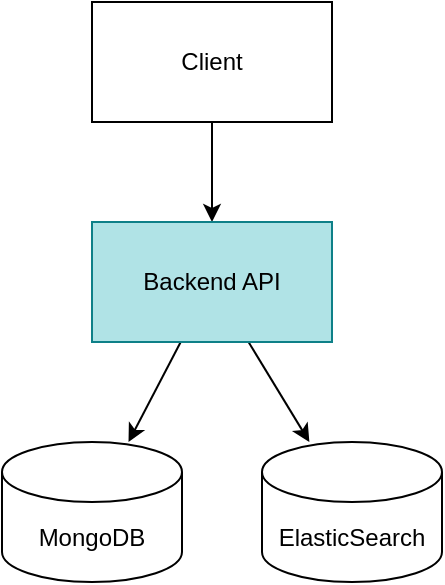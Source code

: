 <mxfile version="13.9.9" type="device" pages="7"><diagram id="lcPWvM3MLnKj2veAXWAx" name="Highlevel arch"><mxGraphModel dx="1038" dy="641" grid="0" gridSize="10" guides="1" tooltips="1" connect="1" arrows="1" fold="1" page="1" pageScale="1" pageWidth="850" pageHeight="1100" math="0" shadow="0"><root><mxCell id="t5XQrtjL87YcvzKuVYLh-0"/><mxCell id="t5XQrtjL87YcvzKuVYLh-1" parent="t5XQrtjL87YcvzKuVYLh-0"/><mxCell id="t5XQrtjL87YcvzKuVYLh-6" style="edgeStyle=orthogonalEdgeStyle;rounded=1;orthogonalLoop=1;jettySize=auto;html=1;" parent="t5XQrtjL87YcvzKuVYLh-1" source="t5XQrtjL87YcvzKuVYLh-2" target="t5XQrtjL87YcvzKuVYLh-3" edge="1"><mxGeometry relative="1" as="geometry"/></mxCell><mxCell id="t5XQrtjL87YcvzKuVYLh-2" value="Client" style="rounded=0;whiteSpace=wrap;html=1;" parent="t5XQrtjL87YcvzKuVYLh-1" vertex="1"><mxGeometry x="305" y="150" width="120" height="60" as="geometry"/></mxCell><mxCell id="t5XQrtjL87YcvzKuVYLh-7" style="rounded=0;orthogonalLoop=1;jettySize=auto;html=1;" parent="t5XQrtjL87YcvzKuVYLh-1" source="t5XQrtjL87YcvzKuVYLh-3" target="t5XQrtjL87YcvzKuVYLh-4" edge="1"><mxGeometry relative="1" as="geometry"/></mxCell><mxCell id="t5XQrtjL87YcvzKuVYLh-9" style="rounded=0;orthogonalLoop=1;jettySize=auto;html=1;" parent="t5XQrtjL87YcvzKuVYLh-1" source="t5XQrtjL87YcvzKuVYLh-3" target="t5XQrtjL87YcvzKuVYLh-5" edge="1"><mxGeometry relative="1" as="geometry"/></mxCell><mxCell id="t5XQrtjL87YcvzKuVYLh-3" value="Backend API" style="rounded=0;whiteSpace=wrap;html=1;fillColor=#b0e3e6;strokeColor=#0e8088;" parent="t5XQrtjL87YcvzKuVYLh-1" vertex="1"><mxGeometry x="305" y="260" width="120" height="60" as="geometry"/></mxCell><mxCell id="t5XQrtjL87YcvzKuVYLh-4" value="MongoDB" style="shape=cylinder3;whiteSpace=wrap;html=1;boundedLbl=1;backgroundOutline=1;size=15;" parent="t5XQrtjL87YcvzKuVYLh-1" vertex="1"><mxGeometry x="260" y="370" width="90" height="70" as="geometry"/></mxCell><mxCell id="t5XQrtjL87YcvzKuVYLh-5" value="ElasticSearch" style="shape=cylinder3;whiteSpace=wrap;html=1;boundedLbl=1;backgroundOutline=1;size=15;" parent="t5XQrtjL87YcvzKuVYLh-1" vertex="1"><mxGeometry x="390" y="370" width="90" height="70" as="geometry"/></mxCell></root></mxGraphModel></diagram><diagram id="6gZOXJv2I8937CjojoZB" name="Layered arch"><mxGraphModel dx="2530" dy="1012" grid="0" gridSize="10" guides="1" tooltips="1" connect="1" arrows="1" fold="1" page="0" pageScale="1" pageWidth="850" pageHeight="1100" math="0" shadow="0"><root><mxCell id="0"/><mxCell id="1" parent="0"/><mxCell id="mlBKToDfon1LfaYUwQG4-59" value="Domain" style="rounded=0;whiteSpace=wrap;html=1;fontFamily=Arial;fontSize=16;shadow=0;dashed=1;fillColor=#f5f5f5;strokeColor=#666666;fontColor=#333333;opacity=30;textOpacity=30;" parent="1" vertex="1"><mxGeometry x="247" y="1697" width="240" height="60" as="geometry"/></mxCell><mxCell id="RY6C-1ivvolJ56GL60h8-28" value="Domain" style="rounded=0;whiteSpace=wrap;html=1;fontFamily=Arial;verticalAlign=top;align=left;dashed=1;fontSize=16;spacingLeft=10;shadow=0;" parent="1" vertex="1"><mxGeometry x="22" y="586" width="690" height="211" as="geometry"/></mxCell><mxCell id="RY6C-1ivvolJ56GL60h8-30" value="Persistence" style="rounded=0;whiteSpace=wrap;html=1;fontFamily=Arial;verticalAlign=top;align=left;dashed=1;fontSize=16;spacingLeft=10;shadow=0;" parent="1" vertex="1"><mxGeometry x="22" y="804" width="690" height="131" as="geometry"/></mxCell><mxCell id="RY6C-1ivvolJ56GL60h8-27" value="Web" style="rounded=0;whiteSpace=wrap;html=1;fontFamily=Arial;verticalAlign=top;align=left;dashed=1;fontSize=16;spacingLeft=10;shadow=0;" parent="1" vertex="1"><mxGeometry x="22" y="488" width="690" height="88" as="geometry"/></mxCell><mxCell id="RY6C-1ivvolJ56GL60h8-4" style="edgeStyle=orthogonalEdgeStyle;rounded=0;orthogonalLoop=1;jettySize=auto;html=1;fontFamily=Arial;fontSize=16;shadow=0;" parent="1" source="RY6C-1ivvolJ56GL60h8-1" target="RY6C-1ivvolJ56GL60h8-2" edge="1"><mxGeometry relative="1" as="geometry"/></mxCell><mxCell id="RY6C-1ivvolJ56GL60h8-1" value="Web" style="rounded=0;whiteSpace=wrap;html=1;fontFamily=Arial;fontSize=16;shadow=0;" parent="1" vertex="1"><mxGeometry x="242.5" y="102" width="240" height="60" as="geometry"/></mxCell><mxCell id="RY6C-1ivvolJ56GL60h8-5" style="edgeStyle=orthogonalEdgeStyle;rounded=0;orthogonalLoop=1;jettySize=auto;html=1;fontFamily=Arial;fontSize=16;shadow=0;" parent="1" source="RY6C-1ivvolJ56GL60h8-2" target="RY6C-1ivvolJ56GL60h8-3" edge="1"><mxGeometry relative="1" as="geometry"/></mxCell><mxCell id="RY6C-1ivvolJ56GL60h8-2" value="Domain" style="rounded=0;whiteSpace=wrap;html=1;fontFamily=Arial;fontSize=16;shadow=0;" parent="1" vertex="1"><mxGeometry x="242.5" y="192" width="240" height="60" as="geometry"/></mxCell><mxCell id="RY6C-1ivvolJ56GL60h8-3" value="Persistence" style="rounded=0;whiteSpace=wrap;html=1;fontFamily=Arial;fontSize=16;shadow=0;" parent="1" vertex="1"><mxGeometry x="242.5" y="282" width="240" height="60" as="geometry"/></mxCell><mxCell id="RY6C-1ivvolJ56GL60h8-12" style="edgeStyle=orthogonalEdgeStyle;rounded=0;orthogonalLoop=1;jettySize=auto;html=1;fontFamily=Arial;fontSize=16;shadow=0;" parent="1" source="RY6C-1ivvolJ56GL60h8-6" target="RY6C-1ivvolJ56GL60h8-8" edge="1"><mxGeometry relative="1" as="geometry"/></mxCell><mxCell id="RY6C-1ivvolJ56GL60h8-6" value="SearchController" style="rounded=0;whiteSpace=wrap;html=1;fontFamily=Arial;fontSize=16;shadow=0;" parent="1" vertex="1"><mxGeometry x="479.25" y="499" width="120" height="60" as="geometry"/></mxCell><mxCell id="RY6C-1ivvolJ56GL60h8-13" style="edgeStyle=orthogonalEdgeStyle;rounded=0;orthogonalLoop=1;jettySize=auto;html=1;fontFamily=Arial;fontSize=16;shadow=0;" parent="1" source="RY6C-1ivvolJ56GL60h8-7" target="mlBKToDfon1LfaYUwQG4-17" edge="1"><mxGeometry relative="1" as="geometry"/></mxCell><mxCell id="RY6C-1ivvolJ56GL60h8-7" value="Solution&lt;br style=&quot;font-size: 16px;&quot;&gt;Controller" style="rounded=0;whiteSpace=wrap;html=1;fontFamily=Arial;fontSize=16;shadow=0;" parent="1" vertex="1"><mxGeometry x="131" y="499" width="130" height="60" as="geometry"/></mxCell><mxCell id="RY6C-1ivvolJ56GL60h8-8" value="SolutionSearch Service" style="rounded=0;whiteSpace=wrap;html=1;fontFamily=Arial;fontSize=16;shadow=0;" parent="1" vertex="1"><mxGeometry x="479.25" y="606" width="120" height="60" as="geometry"/></mxCell><mxCell id="RY6C-1ivvolJ56GL60h8-9" value="CrudSolution&lt;br style=&quot;font-size: 16px;&quot;&gt;Service" style="rounded=0;whiteSpace=wrap;html=1;fontFamily=Arial;fontSize=16;shadow=0;" parent="1" vertex="1"><mxGeometry x="131" y="607" width="120" height="60" as="geometry"/></mxCell><mxCell id="RY6C-1ivvolJ56GL60h8-25" style="edgeStyle=none;rounded=0;orthogonalLoop=1;jettySize=auto;html=1;endArrow=classic;endFill=1;fontFamily=Arial;fontSize=16;shadow=0;" parent="1" source="RY6C-1ivvolJ56GL60h8-10" target="RY6C-1ivvolJ56GL60h8-15" edge="1"><mxGeometry relative="1" as="geometry"/></mxCell><mxCell id="RY6C-1ivvolJ56GL60h8-10" value="CrudSolution&lt;br style=&quot;font-size: 16px;&quot;&gt;Repository" style="rounded=0;whiteSpace=wrap;html=1;fontFamily=Arial;fontSize=16;shadow=0;" parent="1" vertex="1"><mxGeometry x="49" y="855" width="120" height="60" as="geometry"/></mxCell><mxCell id="RY6C-1ivvolJ56GL60h8-26" style="edgeStyle=none;rounded=0;orthogonalLoop=1;jettySize=auto;html=1;endArrow=classic;endFill=1;fontFamily=Arial;fontSize=16;shadow=0;" parent="1" source="RY6C-1ivvolJ56GL60h8-11" target="RY6C-1ivvolJ56GL60h8-16" edge="1"><mxGeometry relative="1" as="geometry"/></mxCell><mxCell id="RY6C-1ivvolJ56GL60h8-11" value="SolutionSearch&lt;br style=&quot;font-size: 16px;&quot;&gt;Repository" style="rounded=0;whiteSpace=wrap;html=1;fontFamily=Arial;fontSize=16;shadow=0;" parent="1" vertex="1"><mxGeometry x="574" y="855" width="130" height="60" as="geometry"/></mxCell><mxCell id="RY6C-1ivvolJ56GL60h8-15" value="Solution&lt;br style=&quot;font-size: 16px;&quot;&gt;Document" style="rounded=0;whiteSpace=wrap;html=1;fontFamily=Arial;fontSize=16;shadow=0;" parent="1" vertex="1"><mxGeometry x="213" y="855" width="120" height="60" as="geometry"/></mxCell><mxCell id="RY6C-1ivvolJ56GL60h8-16" value="Solution&lt;br style=&quot;font-size: 16px;&quot;&gt;Index" style="rounded=0;whiteSpace=wrap;html=1;fontFamily=Arial;fontSize=16;shadow=0;" parent="1" vertex="1"><mxGeometry x="380" y="855" width="130" height="60" as="geometry"/></mxCell><mxCell id="RY6C-1ivvolJ56GL60h8-20" style="edgeStyle=orthogonalEdgeStyle;rounded=0;orthogonalLoop=1;jettySize=auto;html=1;dashed=1;endArrow=block;endFill=0;fontFamily=Arial;fontSize=16;shadow=0;" parent="1" source="mlBKToDfon1LfaYUwQG4-15" target="mlBKToDfon1LfaYUwQG4-14" edge="1"><mxGeometry relative="1" as="geometry"/></mxCell><mxCell id="RY6C-1ivvolJ56GL60h8-21" style="rounded=0;orthogonalLoop=1;jettySize=auto;html=1;endArrow=classic;endFill=1;fontFamily=Arial;fontSize=16;shadow=0;exitX=0.25;exitY=1;exitDx=0;exitDy=0;entryX=0.5;entryY=0;entryDx=0;entryDy=0;" parent="1" source="mlBKToDfon1LfaYUwQG4-15" target="RY6C-1ivvolJ56GL60h8-16" edge="1"><mxGeometry relative="1" as="geometry"/></mxCell><mxCell id="RY6C-1ivvolJ56GL60h8-17" value="SolutionSearch ServiceImpl" style="rounded=0;whiteSpace=wrap;html=1;fontFamily=Arial;fontSize=16;shadow=0;" parent="1" vertex="1"><mxGeometry x="479.25" y="699" width="120" height="60" as="geometry"/></mxCell><mxCell id="RY6C-1ivvolJ56GL60h8-19" style="edgeStyle=orthogonalEdgeStyle;rounded=0;orthogonalLoop=1;jettySize=auto;html=1;fontFamily=Arial;endArrow=block;endFill=0;dashed=1;fontSize=16;shadow=0;" parent="1" source="mlBKToDfon1LfaYUwQG4-16" target="mlBKToDfon1LfaYUwQG4-17" edge="1"><mxGeometry relative="1" as="geometry"/></mxCell><mxCell id="RY6C-1ivvolJ56GL60h8-23" style="edgeStyle=none;rounded=0;orthogonalLoop=1;jettySize=auto;html=1;endArrow=classic;endFill=1;fontFamily=Arial;fontSize=16;shadow=0;exitX=0.25;exitY=1;exitDx=0;exitDy=0;entryX=0.5;entryY=0;entryDx=0;entryDy=0;" parent="1" source="mlBKToDfon1LfaYUwQG4-16" target="RY6C-1ivvolJ56GL60h8-10" edge="1"><mxGeometry relative="1" as="geometry"/></mxCell><mxCell id="RY6C-1ivvolJ56GL60h8-24" style="edgeStyle=none;rounded=0;orthogonalLoop=1;jettySize=auto;html=1;endArrow=classic;endFill=1;fontFamily=Arial;fontSize=16;shadow=0;exitX=0.75;exitY=1;exitDx=0;exitDy=0;entryX=0.5;entryY=0;entryDx=0;entryDy=0;" parent="1" source="mlBKToDfon1LfaYUwQG4-16" target="RY6C-1ivvolJ56GL60h8-15" edge="1"><mxGeometry relative="1" as="geometry"/></mxCell><mxCell id="RY6C-1ivvolJ56GL60h8-42" style="edgeStyle=none;rounded=0;orthogonalLoop=1;jettySize=auto;html=1;entryX=0;entryY=0.5;entryDx=0;entryDy=0;endArrow=classic;endFill=1;fontFamily=Arial;fontSize=16;shadow=0;exitX=1;exitY=0.5;exitDx=0;exitDy=0;" parent="1" source="mlBKToDfon1LfaYUwQG4-16" target="RY6C-1ivvolJ56GL60h8-8" edge="1"><mxGeometry relative="1" as="geometry"/></mxCell><mxCell id="RY6C-1ivvolJ56GL60h8-18" value="CrudSolution ServiceImpl" style="rounded=0;whiteSpace=wrap;html=1;fontFamily=Arial;fontSize=16;shadow=0;" parent="1" vertex="1"><mxGeometry x="131" y="700" width="120" height="60" as="geometry"/></mxCell><mxCell id="RY6C-1ivvolJ56GL60h8-22" style="rounded=0;orthogonalLoop=1;jettySize=auto;html=1;endArrow=classic;endFill=1;fontFamily=Arial;fontSize=16;shadow=0;exitX=0.75;exitY=1;exitDx=0;exitDy=0;entryX=0.5;entryY=0;entryDx=0;entryDy=0;" parent="1" source="mlBKToDfon1LfaYUwQG4-15" target="RY6C-1ivvolJ56GL60h8-11" edge="1"><mxGeometry relative="1" as="geometry"><mxPoint x="447.75" y="744" as="sourcePoint"/><mxPoint x="447.75" y="859" as="targetPoint"/></mxGeometry></mxCell><mxCell id="RY6C-1ivvolJ56GL60h8-38" style="edgeStyle=none;rounded=0;orthogonalLoop=1;jettySize=auto;html=1;endArrow=classic;endFill=1;fontFamily=Arial;fontSize=16;shadow=0;" parent="1" source="RY6C-1ivvolJ56GL60h8-34" target="RY6C-1ivvolJ56GL60h8-36" edge="1"><mxGeometry relative="1" as="geometry"/></mxCell><mxCell id="RY6C-1ivvolJ56GL60h8-34" value=".services" style="rounded=0;whiteSpace=wrap;html=1;fontFamily=Arial;fontSize=16;shadow=0;" parent="1" vertex="1"><mxGeometry x="929" y="684.5" width="170" height="50" as="geometry"/></mxCell><mxCell id="RY6C-1ivvolJ56GL60h8-37" style="edgeStyle=none;rounded=0;orthogonalLoop=1;jettySize=auto;html=1;endArrow=classic;endFill=1;fontFamily=Arial;fontSize=16;shadow=0;" parent="1" source="RY6C-1ivvolJ56GL60h8-35" target="RY6C-1ivvolJ56GL60h8-34" edge="1"><mxGeometry relative="1" as="geometry"/></mxCell><mxCell id="RY6C-1ivvolJ56GL60h8-35" value=".controllers" style="rounded=0;whiteSpace=wrap;html=1;fontFamily=Arial;fontSize=16;shadow=0;" parent="1" vertex="1"><mxGeometry x="929" y="507" width="170" height="50" as="geometry"/></mxCell><mxCell id="RY6C-1ivvolJ56GL60h8-36" value=".repositories" style="rounded=0;whiteSpace=wrap;html=1;fontFamily=Arial;fontSize=16;shadow=0;" parent="1" vertex="1"><mxGeometry x="929" y="881.5" width="170" height="50" as="geometry"/></mxCell><mxCell id="mlBKToDfon1LfaYUwQG4-4" value="" style="edgeStyle=none;curved=1;orthogonalLoop=1;jettySize=auto;html=1;strokeWidth=3;fontSize=16;fontStyle=1;" parent="1" source="mlBKToDfon1LfaYUwQG4-2" target="mlBKToDfon1LfaYUwQG4-3" edge="1"><mxGeometry relative="1" as="geometry"/></mxCell><mxCell id="mlBKToDfon1LfaYUwQG4-2" value="Domain" style="rounded=0;whiteSpace=wrap;html=1;fontFamily=Arial;fontSize=16;shadow=0;" parent="1" vertex="1"><mxGeometry x="-462" y="559" width="240" height="60" as="geometry"/></mxCell><mxCell id="mlBKToDfon1LfaYUwQG4-3" value="Persistence" style="rounded=0;whiteSpace=wrap;html=1;fontFamily=Arial;fontSize=16;shadow=0;" parent="1" vertex="1"><mxGeometry x="-462" y="719" width="240" height="60" as="geometry"/></mxCell><mxCell id="mlBKToDfon1LfaYUwQG4-6" value="" style="verticalLabelPosition=bottom;verticalAlign=top;html=1;shape=mxgraph.basic.x;fontSize=16;fillColor=#fad9d5;strokeColor=#ae4132;" parent="1" vertex="1"><mxGeometry x="-364" y="640.5" width="44" height="44" as="geometry"/></mxCell><mxCell id="mlBKToDfon1LfaYUwQG4-7" value="SearchController" style="rounded=0;whiteSpace=wrap;html=1;fontFamily=Arial;fontSize=16;shadow=0;" parent="1" vertex="1"><mxGeometry x="479.25" y="499" width="120" height="60" as="geometry"/></mxCell><mxCell id="mlBKToDfon1LfaYUwQG4-8" value="SolutionSearch Service" style="rounded=0;whiteSpace=wrap;html=1;fontFamily=Arial;fontSize=16;shadow=0;" parent="1" vertex="1"><mxGeometry x="479.25" y="606" width="120" height="60" as="geometry"/></mxCell><mxCell id="mlBKToDfon1LfaYUwQG4-9" value="SolutionSearch ServiceImpl" style="rounded=0;whiteSpace=wrap;html=1;fontFamily=Arial;fontSize=16;shadow=0;" parent="1" vertex="1"><mxGeometry x="479.25" y="699" width="120" height="60" as="geometry"/></mxCell><mxCell id="mlBKToDfon1LfaYUwQG4-10" value="CrudSolution ServiceImpl" style="rounded=0;whiteSpace=wrap;html=1;fontFamily=Arial;fontSize=16;shadow=0;" parent="1" vertex="1"><mxGeometry x="131" y="700" width="120" height="60" as="geometry"/></mxCell><mxCell id="mlBKToDfon1LfaYUwQG4-11" value="CrudSolution&lt;br style=&quot;font-size: 16px;&quot;&gt;Service" style="rounded=0;whiteSpace=wrap;html=1;fontFamily=Arial;fontSize=16;shadow=0;" parent="1" vertex="1"><mxGeometry x="131" y="607" width="120" height="60" as="geometry"/></mxCell><mxCell id="mlBKToDfon1LfaYUwQG4-13" value="Search&lt;br style=&quot;font-size: 16px;&quot;&gt;Controller" style="rounded=0;whiteSpace=wrap;html=1;fontFamily=Arial;fontSize=16;shadow=0;" parent="1" vertex="1"><mxGeometry x="479.25" y="499" width="130" height="60" as="geometry"/></mxCell><mxCell id="mlBKToDfon1LfaYUwQG4-14" value="SolutionSearch Service" style="rounded=0;whiteSpace=wrap;html=1;fontFamily=Arial;fontSize=16;shadow=0;" parent="1" vertex="1"><mxGeometry x="479.25" y="606" width="130" height="60" as="geometry"/></mxCell><mxCell id="mlBKToDfon1LfaYUwQG4-15" value="SolutionSearch ServiceImpl" style="rounded=0;whiteSpace=wrap;html=1;fontFamily=Arial;fontSize=16;shadow=0;" parent="1" vertex="1"><mxGeometry x="479.25" y="699" width="130" height="60" as="geometry"/></mxCell><mxCell id="mlBKToDfon1LfaYUwQG4-16" value="CrudSolution ServiceImpl" style="rounded=0;whiteSpace=wrap;html=1;fontFamily=Arial;fontSize=16;shadow=0;" parent="1" vertex="1"><mxGeometry x="131" y="700" width="130" height="60" as="geometry"/></mxCell><mxCell id="mlBKToDfon1LfaYUwQG4-17" value="CrudSolution&lt;br style=&quot;font-size: 16px;&quot;&gt;Service" style="rounded=0;whiteSpace=wrap;html=1;fontFamily=Arial;fontSize=16;shadow=0;" parent="1" vertex="1"><mxGeometry x="131" y="607" width="130" height="60" as="geometry"/></mxCell><mxCell id="mlBKToDfon1LfaYUwQG4-56" style="edgeStyle=orthogonalEdgeStyle;rounded=0;orthogonalLoop=1;jettySize=auto;html=1;fontFamily=Arial;fontSize=16;shadow=0;strokeWidth=2;" parent="1" source="mlBKToDfon1LfaYUwQG4-57" target="mlBKToDfon1LfaYUwQG4-60" edge="1"><mxGeometry relative="1" as="geometry"/></mxCell><mxCell id="mlBKToDfon1LfaYUwQG4-57" value="Web" style="rounded=0;whiteSpace=wrap;html=1;fontFamily=Arial;fontSize=16;shadow=0;" parent="1" vertex="1"><mxGeometry x="247" y="1607" width="240" height="60" as="geometry"/></mxCell><mxCell id="mlBKToDfon1LfaYUwQG4-60" value="Persistence" style="rounded=0;whiteSpace=wrap;html=1;fontFamily=Arial;fontSize=16;shadow=0;" parent="1" vertex="1"><mxGeometry x="247" y="1787" width="240" height="60" as="geometry"/></mxCell><mxCell id="mlBKToDfon1LfaYUwQG4-63" value="Domain" style="rounded=0;whiteSpace=wrap;html=1;fontFamily=Arial;verticalAlign=top;align=left;dashed=1;fontSize=16;spacingLeft=10;shadow=0;" parent="1" vertex="1"><mxGeometry x="14" y="1072" width="690" height="211" as="geometry"/></mxCell><mxCell id="mlBKToDfon1LfaYUwQG4-64" value="Persistence" style="rounded=0;whiteSpace=wrap;html=1;fontFamily=Arial;verticalAlign=top;align=left;dashed=1;fontSize=16;spacingLeft=10;shadow=0;" parent="1" vertex="1"><mxGeometry x="14" y="1290" width="690" height="131" as="geometry"/></mxCell><mxCell id="mlBKToDfon1LfaYUwQG4-65" value="Web" style="rounded=0;whiteSpace=wrap;html=1;fontFamily=Arial;verticalAlign=top;align=left;dashed=1;fontSize=16;spacingLeft=10;shadow=0;" parent="1" vertex="1"><mxGeometry x="14" y="974" width="690" height="88" as="geometry"/></mxCell><mxCell id="mlBKToDfon1LfaYUwQG4-66" style="edgeStyle=orthogonalEdgeStyle;rounded=0;orthogonalLoop=1;jettySize=auto;html=1;fontFamily=Arial;fontSize=16;shadow=0;" parent="1" source="mlBKToDfon1LfaYUwQG4-67" target="mlBKToDfon1LfaYUwQG4-70" edge="1"><mxGeometry relative="1" as="geometry"/></mxCell><mxCell id="mlBKToDfon1LfaYUwQG4-67" value="SearchController" style="rounded=0;whiteSpace=wrap;html=1;fontFamily=Arial;fontSize=16;shadow=0;" parent="1" vertex="1"><mxGeometry x="471.25" y="985" width="120" height="60" as="geometry"/></mxCell><mxCell id="mlBKToDfon1LfaYUwQG4-68" style="edgeStyle=orthogonalEdgeStyle;rounded=0;orthogonalLoop=1;jettySize=auto;html=1;fontFamily=Arial;fontSize=16;shadow=0;" parent="1" source="mlBKToDfon1LfaYUwQG4-69" target="mlBKToDfon1LfaYUwQG4-96" edge="1"><mxGeometry relative="1" as="geometry"/></mxCell><mxCell id="mlBKToDfon1LfaYUwQG4-69" value="Solution&lt;br style=&quot;font-size: 16px;&quot;&gt;Controller" style="rounded=0;whiteSpace=wrap;html=1;fontFamily=Arial;fontSize=16;shadow=0;" parent="1" vertex="1"><mxGeometry x="123" y="985" width="130" height="60" as="geometry"/></mxCell><mxCell id="mlBKToDfon1LfaYUwQG4-70" value="SolutionSearch Service" style="rounded=0;whiteSpace=wrap;html=1;fontFamily=Arial;fontSize=16;shadow=0;" parent="1" vertex="1"><mxGeometry x="471.25" y="1092" width="120" height="60" as="geometry"/></mxCell><mxCell id="mlBKToDfon1LfaYUwQG4-71" value="CrudSolution&lt;br style=&quot;font-size: 16px;&quot;&gt;Service" style="rounded=0;whiteSpace=wrap;html=1;fontFamily=Arial;fontSize=16;shadow=0;" parent="1" vertex="1"><mxGeometry x="123" y="1093" width="120" height="60" as="geometry"/></mxCell><mxCell id="mlBKToDfon1LfaYUwQG4-72" style="edgeStyle=none;rounded=0;orthogonalLoop=1;jettySize=auto;html=1;endArrow=classic;endFill=1;fontFamily=Arial;fontSize=16;shadow=0;" parent="1" source="mlBKToDfon1LfaYUwQG4-73" target="mlBKToDfon1LfaYUwQG4-76" edge="1"><mxGeometry relative="1" as="geometry"/></mxCell><mxCell id="mlBKToDfon1LfaYUwQG4-73" value="CrudSolution&lt;br style=&quot;font-size: 16px;&quot;&gt;Repository" style="rounded=0;whiteSpace=wrap;html=1;fontFamily=Arial;fontSize=16;shadow=0;" parent="1" vertex="1"><mxGeometry x="41" y="1341" width="120" height="60" as="geometry"/></mxCell><mxCell id="mlBKToDfon1LfaYUwQG4-74" style="edgeStyle=none;rounded=0;orthogonalLoop=1;jettySize=auto;html=1;endArrow=classic;endFill=1;fontFamily=Arial;fontSize=16;shadow=0;" parent="1" source="mlBKToDfon1LfaYUwQG4-75" target="mlBKToDfon1LfaYUwQG4-77" edge="1"><mxGeometry relative="1" as="geometry"/></mxCell><mxCell id="mlBKToDfon1LfaYUwQG4-75" value="SolutionSearch&lt;br style=&quot;font-size: 16px;&quot;&gt;Repository" style="rounded=0;whiteSpace=wrap;html=1;fontFamily=Arial;fontSize=16;shadow=0;" parent="1" vertex="1"><mxGeometry x="566" y="1341" width="130" height="60" as="geometry"/></mxCell><mxCell id="mlBKToDfon1LfaYUwQG4-76" value="Solution&lt;br style=&quot;font-size: 16px;&quot;&gt;Document" style="rounded=0;whiteSpace=wrap;html=1;fontFamily=Arial;fontSize=16;shadow=0;" parent="1" vertex="1"><mxGeometry x="205" y="1341" width="120" height="60" as="geometry"/></mxCell><mxCell id="mlBKToDfon1LfaYUwQG4-77" value="Solution&lt;br style=&quot;font-size: 16px;&quot;&gt;Index" style="rounded=0;whiteSpace=wrap;html=1;fontFamily=Arial;fontSize=16;shadow=0;" parent="1" vertex="1"><mxGeometry x="372" y="1341" width="130" height="60" as="geometry"/></mxCell><mxCell id="mlBKToDfon1LfaYUwQG4-78" style="edgeStyle=orthogonalEdgeStyle;rounded=0;orthogonalLoop=1;jettySize=auto;html=1;dashed=1;endArrow=block;endFill=0;fontFamily=Arial;fontSize=16;shadow=0;" parent="1" source="mlBKToDfon1LfaYUwQG4-94" target="mlBKToDfon1LfaYUwQG4-93" edge="1"><mxGeometry relative="1" as="geometry"/></mxCell><mxCell id="mlBKToDfon1LfaYUwQG4-79" style="rounded=0;orthogonalLoop=1;jettySize=auto;html=1;endArrow=classic;endFill=1;fontFamily=Arial;fontSize=16;shadow=0;exitX=0.25;exitY=1;exitDx=0;exitDy=0;entryX=0.5;entryY=0;entryDx=0;entryDy=0;" parent="1" source="mlBKToDfon1LfaYUwQG4-94" target="mlBKToDfon1LfaYUwQG4-77" edge="1"><mxGeometry relative="1" as="geometry"/></mxCell><mxCell id="mlBKToDfon1LfaYUwQG4-80" value="SolutionSearch ServiceImpl" style="rounded=0;whiteSpace=wrap;html=1;fontFamily=Arial;fontSize=16;shadow=0;" parent="1" vertex="1"><mxGeometry x="471.25" y="1185" width="120" height="60" as="geometry"/></mxCell><mxCell id="mlBKToDfon1LfaYUwQG4-81" style="edgeStyle=orthogonalEdgeStyle;rounded=0;orthogonalLoop=1;jettySize=auto;html=1;fontFamily=Arial;endArrow=block;endFill=0;dashed=1;fontSize=16;shadow=0;" parent="1" source="mlBKToDfon1LfaYUwQG4-95" target="mlBKToDfon1LfaYUwQG4-96" edge="1"><mxGeometry relative="1" as="geometry"/></mxCell><mxCell id="mlBKToDfon1LfaYUwQG4-82" style="edgeStyle=none;rounded=0;orthogonalLoop=1;jettySize=auto;html=1;endArrow=classic;endFill=1;fontFamily=Arial;fontSize=16;shadow=0;exitX=0.25;exitY=1;exitDx=0;exitDy=0;entryX=0.5;entryY=0;entryDx=0;entryDy=0;" parent="1" source="mlBKToDfon1LfaYUwQG4-95" target="mlBKToDfon1LfaYUwQG4-73" edge="1"><mxGeometry relative="1" as="geometry"/></mxCell><mxCell id="mlBKToDfon1LfaYUwQG4-83" style="edgeStyle=none;rounded=0;orthogonalLoop=1;jettySize=auto;html=1;endArrow=classic;endFill=1;fontFamily=Arial;fontSize=16;shadow=0;exitX=0.75;exitY=1;exitDx=0;exitDy=0;entryX=0.5;entryY=0;entryDx=0;entryDy=0;" parent="1" source="mlBKToDfon1LfaYUwQG4-95" target="mlBKToDfon1LfaYUwQG4-76" edge="1"><mxGeometry relative="1" as="geometry"/></mxCell><mxCell id="mlBKToDfon1LfaYUwQG4-84" style="edgeStyle=none;rounded=0;orthogonalLoop=1;jettySize=auto;html=1;entryX=0;entryY=0.5;entryDx=0;entryDy=0;endArrow=classic;endFill=1;fontFamily=Arial;fontSize=16;shadow=0;exitX=1;exitY=0.5;exitDx=0;exitDy=0;" parent="1" source="mlBKToDfon1LfaYUwQG4-95" target="mlBKToDfon1LfaYUwQG4-70" edge="1"><mxGeometry relative="1" as="geometry"/></mxCell><mxCell id="mlBKToDfon1LfaYUwQG4-85" value="CrudSolution ServiceImpl" style="rounded=0;whiteSpace=wrap;html=1;fontFamily=Arial;fontSize=16;shadow=0;" parent="1" vertex="1"><mxGeometry x="123" y="1186" width="120" height="60" as="geometry"/></mxCell><mxCell id="mlBKToDfon1LfaYUwQG4-86" style="rounded=0;orthogonalLoop=1;jettySize=auto;html=1;endArrow=classic;endFill=1;fontFamily=Arial;fontSize=16;shadow=0;exitX=0.75;exitY=1;exitDx=0;exitDy=0;entryX=0.5;entryY=0;entryDx=0;entryDy=0;" parent="1" source="mlBKToDfon1LfaYUwQG4-94" target="mlBKToDfon1LfaYUwQG4-75" edge="1"><mxGeometry relative="1" as="geometry"><mxPoint x="439.75" y="1230" as="sourcePoint"/><mxPoint x="439.75" y="1345" as="targetPoint"/></mxGeometry></mxCell><mxCell id="mlBKToDfon1LfaYUwQG4-87" value="SearchController" style="rounded=0;whiteSpace=wrap;html=1;fontFamily=Arial;fontSize=16;shadow=0;" parent="1" vertex="1"><mxGeometry x="471.25" y="985" width="120" height="60" as="geometry"/></mxCell><mxCell id="mlBKToDfon1LfaYUwQG4-88" value="SolutionSearch Service" style="rounded=0;whiteSpace=wrap;html=1;fontFamily=Arial;fontSize=16;shadow=0;" parent="1" vertex="1"><mxGeometry x="471.25" y="1092" width="120" height="60" as="geometry"/></mxCell><mxCell id="mlBKToDfon1LfaYUwQG4-89" value="SolutionSearch ServiceImpl" style="rounded=0;whiteSpace=wrap;html=1;fontFamily=Arial;fontSize=16;shadow=0;" parent="1" vertex="1"><mxGeometry x="471.25" y="1185" width="120" height="60" as="geometry"/></mxCell><mxCell id="mlBKToDfon1LfaYUwQG4-90" value="CrudSolution ServiceImpl" style="rounded=0;whiteSpace=wrap;html=1;fontFamily=Arial;fontSize=16;shadow=0;" parent="1" vertex="1"><mxGeometry x="123" y="1186" width="120" height="60" as="geometry"/></mxCell><mxCell id="mlBKToDfon1LfaYUwQG4-91" value="CrudSolution&lt;br style=&quot;font-size: 16px;&quot;&gt;Service" style="rounded=0;whiteSpace=wrap;html=1;fontFamily=Arial;fontSize=16;shadow=0;" parent="1" vertex="1"><mxGeometry x="123" y="1093" width="120" height="60" as="geometry"/></mxCell><mxCell id="mlBKToDfon1LfaYUwQG4-92" value="Search&lt;br style=&quot;font-size: 16px;&quot;&gt;Controller" style="rounded=0;whiteSpace=wrap;html=1;fontFamily=Arial;fontSize=16;shadow=0;" parent="1" vertex="1"><mxGeometry x="471.25" y="985" width="130" height="60" as="geometry"/></mxCell><mxCell id="mlBKToDfon1LfaYUwQG4-93" value="SolutionSearch Service" style="rounded=0;whiteSpace=wrap;html=1;fontFamily=Arial;fontSize=16;shadow=0;" parent="1" vertex="1"><mxGeometry x="471.25" y="1092" width="130" height="60" as="geometry"/></mxCell><mxCell id="mlBKToDfon1LfaYUwQG4-94" value="SolutionSearch ServiceImpl" style="rounded=0;whiteSpace=wrap;html=1;fontFamily=Arial;fontSize=16;shadow=0;" parent="1" vertex="1"><mxGeometry x="471.25" y="1185" width="130" height="60" as="geometry"/></mxCell><mxCell id="mlBKToDfon1LfaYUwQG4-95" value="CrudSolution ServiceImpl" style="rounded=0;whiteSpace=wrap;html=1;fontFamily=Arial;fontSize=16;shadow=0;" parent="1" vertex="1"><mxGeometry x="123" y="1186" width="130" height="60" as="geometry"/></mxCell><mxCell id="mlBKToDfon1LfaYUwQG4-96" value="CrudSolution&lt;br style=&quot;font-size: 16px;&quot;&gt;Service" style="rounded=0;whiteSpace=wrap;html=1;fontFamily=Arial;fontSize=16;shadow=0;" parent="1" vertex="1"><mxGeometry x="123" y="1093" width="130" height="60" as="geometry"/></mxCell><mxCell id="mlBKToDfon1LfaYUwQG4-62" style="edgeStyle=none;orthogonalLoop=1;jettySize=auto;html=1;fillColor=#f8cecc;strokeColor=#b85450;curved=1;strokeWidth=3;exitX=1;exitY=0.5;exitDx=0;exitDy=0;dashed=1;fontSize=16;fontFamily=Arial;entryX=0.75;entryY=0;entryDx=0;entryDy=0;" parent="1" source="mlBKToDfon1LfaYUwQG4-69" target="mlBKToDfon1LfaYUwQG4-76" edge="1"><mxGeometry relative="1" as="geometry"><Array as="points"><mxPoint x="377" y="1195"/></Array><mxPoint x="265" y="1049" as="sourcePoint"/><mxPoint x="289.571" y="1375" as="targetPoint"/></mxGeometry></mxCell><mxCell id="mlBKToDfon1LfaYUwQG4-97" style="edgeStyle=none;orthogonalLoop=1;jettySize=auto;html=1;fillColor=#f8cecc;strokeColor=#b85450;curved=1;strokeWidth=3;exitX=1;exitY=0.5;exitDx=0;exitDy=0;dashed=1;fontSize=16;fontFamily=Arial;entryX=0.25;entryY=0;entryDx=0;entryDy=0;" parent="1" source="mlBKToDfon1LfaYUwQG4-95" target="mlBKToDfon1LfaYUwQG4-77" edge="1"><mxGeometry relative="1" as="geometry"><Array as="points"><mxPoint x="387" y="1205"/></Array><mxPoint x="263" y="1025.0" as="sourcePoint"/><mxPoint x="305" y="1351" as="targetPoint"/></mxGeometry></mxCell><mxCell id="mlBKToDfon1LfaYUwQG4-98" style="edgeStyle=none;orthogonalLoop=1;jettySize=auto;html=1;fillColor=#f8cecc;strokeColor=#b85450;curved=1;strokeWidth=3;exitX=0;exitY=0.5;exitDx=0;exitDy=0;dashed=1;fontSize=16;fontFamily=Arial;" parent="1" source="mlBKToDfon1LfaYUwQG4-92" target="mlBKToDfon1LfaYUwQG4-77" edge="1"><mxGeometry relative="1" as="geometry"><Array as="points"><mxPoint x="397" y="1215"/></Array><mxPoint x="263" y="1226" as="sourcePoint"/><mxPoint x="414.5" y="1351" as="targetPoint"/></mxGeometry></mxCell><mxCell id="mlBKToDfon1LfaYUwQG4-99" value="Domain" style="rounded=0;whiteSpace=wrap;html=1;fontFamily=Arial;verticalAlign=top;align=left;dashed=1;fontSize=16;spacingLeft=10;shadow=0;" parent="1" vertex="1"><mxGeometry x="-798" y="1078" width="690" height="211" as="geometry"/></mxCell><mxCell id="mlBKToDfon1LfaYUwQG4-100" value="Persistence" style="rounded=0;whiteSpace=wrap;html=1;fontFamily=Arial;verticalAlign=top;align=left;dashed=1;fontSize=16;spacingLeft=10;shadow=0;" parent="1" vertex="1"><mxGeometry x="-798" y="1296" width="690" height="131" as="geometry"/></mxCell><mxCell id="mlBKToDfon1LfaYUwQG4-101" value="Web" style="rounded=0;whiteSpace=wrap;html=1;fontFamily=Arial;verticalAlign=top;align=left;dashed=1;fontSize=16;spacingLeft=10;shadow=0;" parent="1" vertex="1"><mxGeometry x="-798" y="980" width="690" height="88" as="geometry"/></mxCell><mxCell id="mlBKToDfon1LfaYUwQG4-102" style="edgeStyle=elbowEdgeStyle;rounded=0;orthogonalLoop=1;jettySize=auto;html=1;fontFamily=Arial;fontSize=16;shadow=0;" parent="1" target="mlBKToDfon1LfaYUwQG4-132" edge="1"><mxGeometry relative="1" as="geometry"><mxPoint x="-285" y="1051" as="sourcePoint"/><mxPoint x="-280.75" y="1098" as="targetPoint"/><Array as="points"><mxPoint x="-292" y="1075"/></Array></mxGeometry></mxCell><mxCell id="mlBKToDfon1LfaYUwQG4-104" style="edgeStyle=elbowEdgeStyle;rounded=0;orthogonalLoop=1;jettySize=auto;html=1;fontFamily=Arial;fontSize=16;shadow=0;" parent="1" source="mlBKToDfon1LfaYUwQG4-105" target="mlBKToDfon1LfaYUwQG4-132" edge="1"><mxGeometry relative="1" as="geometry"/></mxCell><mxCell id="mlBKToDfon1LfaYUwQG4-105" value="Solution&lt;br style=&quot;font-size: 16px;&quot;&gt;Controller" style="rounded=0;whiteSpace=wrap;html=1;fontFamily=Arial;fontSize=16;shadow=0;" parent="1" vertex="1"><mxGeometry x="-689" y="991" width="130" height="60" as="geometry"/></mxCell><mxCell id="mlBKToDfon1LfaYUwQG4-107" value="CrudSolution&lt;br style=&quot;font-size: 16px;&quot;&gt;Service" style="rounded=0;whiteSpace=wrap;html=1;fontFamily=Arial;fontSize=16;shadow=0;" parent="1" vertex="1"><mxGeometry x="-689" y="1099" width="120" height="60" as="geometry"/></mxCell><mxCell id="mlBKToDfon1LfaYUwQG4-108" style="edgeStyle=none;rounded=0;orthogonalLoop=1;jettySize=auto;html=1;endArrow=classic;endFill=1;fontFamily=Arial;fontSize=16;shadow=0;" parent="1" source="mlBKToDfon1LfaYUwQG4-109" target="mlBKToDfon1LfaYUwQG4-112" edge="1"><mxGeometry relative="1" as="geometry"/></mxCell><mxCell id="mlBKToDfon1LfaYUwQG4-109" value="CrudSolution&lt;br style=&quot;font-size: 16px;&quot;&gt;Repository" style="rounded=0;whiteSpace=wrap;html=1;fontFamily=Arial;fontSize=16;shadow=0;" parent="1" vertex="1"><mxGeometry x="-771" y="1347" width="120" height="60" as="geometry"/></mxCell><mxCell id="mlBKToDfon1LfaYUwQG4-110" style="edgeStyle=none;rounded=0;orthogonalLoop=1;jettySize=auto;html=1;endArrow=classic;endFill=1;fontFamily=Arial;fontSize=16;shadow=0;" parent="1" source="mlBKToDfon1LfaYUwQG4-111" target="mlBKToDfon1LfaYUwQG4-113" edge="1"><mxGeometry relative="1" as="geometry"/></mxCell><mxCell id="mlBKToDfon1LfaYUwQG4-111" value="SolutionSearch&lt;br style=&quot;font-size: 16px;&quot;&gt;Repository" style="rounded=0;whiteSpace=wrap;html=1;fontFamily=Arial;fontSize=16;shadow=0;" parent="1" vertex="1"><mxGeometry x="-246" y="1347" width="130" height="60" as="geometry"/></mxCell><mxCell id="mlBKToDfon1LfaYUwQG4-112" value="Solution&lt;br style=&quot;font-size: 16px;&quot;&gt;Document" style="rounded=0;whiteSpace=wrap;html=1;fontFamily=Arial;fontSize=16;shadow=0;" parent="1" vertex="1"><mxGeometry x="-607" y="1347" width="120" height="60" as="geometry"/></mxCell><mxCell id="mlBKToDfon1LfaYUwQG4-113" value="Solution&lt;br style=&quot;font-size: 16px;&quot;&gt;Index" style="rounded=0;whiteSpace=wrap;html=1;fontFamily=Arial;fontSize=16;shadow=0;" parent="1" vertex="1"><mxGeometry x="-440" y="1347" width="130" height="60" as="geometry"/></mxCell><mxCell id="mlBKToDfon1LfaYUwQG4-115" style="rounded=0;orthogonalLoop=1;jettySize=auto;html=1;endArrow=classic;endFill=1;fontFamily=Arial;fontSize=16;shadow=0;entryX=0.5;entryY=0;entryDx=0;entryDy=0;" parent="1" source="mlBKToDfon1LfaYUwQG4-131" target="mlBKToDfon1LfaYUwQG4-113" edge="1"><mxGeometry relative="1" as="geometry"><mxPoint x="-308.25" y="1251" as="sourcePoint"/></mxGeometry></mxCell><mxCell id="mlBKToDfon1LfaYUwQG4-117" style="edgeStyle=orthogonalEdgeStyle;rounded=0;orthogonalLoop=1;jettySize=auto;html=1;fontFamily=Arial;endArrow=block;endFill=0;dashed=1;fontSize=16;shadow=0;" parent="1" source="mlBKToDfon1LfaYUwQG4-131" target="mlBKToDfon1LfaYUwQG4-132" edge="1"><mxGeometry relative="1" as="geometry"/></mxCell><mxCell id="mlBKToDfon1LfaYUwQG4-118" style="edgeStyle=none;rounded=0;orthogonalLoop=1;jettySize=auto;html=1;endArrow=classic;endFill=1;fontFamily=Arial;fontSize=16;shadow=0;entryX=0.5;entryY=0;entryDx=0;entryDy=0;" parent="1" source="mlBKToDfon1LfaYUwQG4-131" target="mlBKToDfon1LfaYUwQG4-109" edge="1"><mxGeometry relative="1" as="geometry"/></mxCell><mxCell id="mlBKToDfon1LfaYUwQG4-119" style="edgeStyle=none;rounded=0;orthogonalLoop=1;jettySize=auto;html=1;endArrow=classic;endFill=1;fontFamily=Arial;fontSize=16;shadow=0;entryX=0.5;entryY=0;entryDx=0;entryDy=0;" parent="1" source="mlBKToDfon1LfaYUwQG4-131" target="mlBKToDfon1LfaYUwQG4-112" edge="1"><mxGeometry relative="1" as="geometry"/></mxCell><mxCell id="mlBKToDfon1LfaYUwQG4-121" value="CrudSolution ServiceImpl" style="rounded=0;whiteSpace=wrap;html=1;fontFamily=Arial;fontSize=16;shadow=0;" parent="1" vertex="1"><mxGeometry x="-689" y="1192" width="120" height="60" as="geometry"/></mxCell><mxCell id="mlBKToDfon1LfaYUwQG4-122" style="rounded=0;orthogonalLoop=1;jettySize=auto;html=1;endArrow=classic;endFill=1;fontFamily=Arial;fontSize=16;shadow=0;entryX=0.5;entryY=0;entryDx=0;entryDy=0;" parent="1" source="mlBKToDfon1LfaYUwQG4-131" target="mlBKToDfon1LfaYUwQG4-111" edge="1"><mxGeometry relative="1" as="geometry"><mxPoint x="-243.25" y="1251" as="sourcePoint"/><mxPoint x="-372.25" y="1351" as="targetPoint"/></mxGeometry></mxCell><mxCell id="mlBKToDfon1LfaYUwQG4-126" value="CrudSolution ServiceImpl" style="rounded=0;whiteSpace=wrap;html=1;fontFamily=Arial;fontSize=16;shadow=0;" parent="1" vertex="1"><mxGeometry x="-689" y="1192" width="120" height="60" as="geometry"/></mxCell><mxCell id="mlBKToDfon1LfaYUwQG4-127" value="CrudSolution&lt;br style=&quot;font-size: 16px;&quot;&gt;Service" style="rounded=0;whiteSpace=wrap;html=1;fontFamily=Arial;fontSize=16;shadow=0;" parent="1" vertex="1"><mxGeometry x="-689" y="1099" width="120" height="60" as="geometry"/></mxCell><mxCell id="mlBKToDfon1LfaYUwQG4-128" value="Search&lt;br style=&quot;font-size: 16px;&quot;&gt;Controller" style="rounded=0;whiteSpace=wrap;html=1;fontFamily=Arial;fontSize=16;shadow=0;" parent="1" vertex="1"><mxGeometry x="-359" y="991" width="130" height="60" as="geometry"/></mxCell><mxCell id="mlBKToDfon1LfaYUwQG4-131" value="Solution ServiceImpl" style="rounded=0;whiteSpace=wrap;html=1;fontFamily=Arial;fontSize=16;shadow=0;" parent="1" vertex="1"><mxGeometry x="-689" y="1192" width="460" height="60" as="geometry"/></mxCell><mxCell id="mlBKToDfon1LfaYUwQG4-132" value="SolutionService" style="rounded=0;whiteSpace=wrap;html=1;fontFamily=Arial;fontSize=16;shadow=0;" parent="1" vertex="1"><mxGeometry x="-689" y="1099" width="460" height="60" as="geometry"/></mxCell></root></mxGraphModel></diagram><diagram id="WYcgwpZqpqP4mCoUuCnz" name="SRP"><mxGraphModel dx="593" dy="366" grid="0" gridSize="10" guides="1" tooltips="1" connect="1" arrows="1" fold="1" page="0" pageScale="1" pageWidth="850" pageHeight="1100" math="0" shadow="0"><root><mxCell id="R5_GlBAzdeH7VboJOIH2-0"/><mxCell id="R5_GlBAzdeH7VboJOIH2-1" parent="R5_GlBAzdeH7VboJOIH2-0"/><mxCell id="Q7CZwFJS_5KXd57oga1B-5" style="edgeStyle=elbowEdgeStyle;rounded=0;orthogonalLoop=1;jettySize=auto;html=1;" edge="1" parent="R5_GlBAzdeH7VboJOIH2-1" source="Q7CZwFJS_5KXd57oga1B-0" target="Q7CZwFJS_5KXd57oga1B-4"><mxGeometry relative="1" as="geometry"/></mxCell><mxCell id="Q7CZwFJS_5KXd57oga1B-9" style="edgeStyle=elbowEdgeStyle;rounded=0;orthogonalLoop=1;jettySize=auto;html=1;" edge="1" parent="R5_GlBAzdeH7VboJOIH2-1" source="Q7CZwFJS_5KXd57oga1B-0" target="Q7CZwFJS_5KXd57oga1B-1"><mxGeometry relative="1" as="geometry"/></mxCell><mxCell id="Q7CZwFJS_5KXd57oga1B-10" style="edgeStyle=elbowEdgeStyle;rounded=0;orthogonalLoop=1;jettySize=auto;html=1;" edge="1" parent="R5_GlBAzdeH7VboJOIH2-1" source="Q7CZwFJS_5KXd57oga1B-0" target="Q7CZwFJS_5KXd57oga1B-2"><mxGeometry relative="1" as="geometry"/></mxCell><mxCell id="Q7CZwFJS_5KXd57oga1B-12" style="edgeStyle=orthogonalEdgeStyle;rounded=0;orthogonalLoop=1;jettySize=auto;html=1;exitX=1;exitY=0.75;exitDx=0;exitDy=0;entryX=0.25;entryY=0;entryDx=0;entryDy=0;" edge="1" parent="R5_GlBAzdeH7VboJOIH2-1" source="Q7CZwFJS_5KXd57oga1B-0" target="Q7CZwFJS_5KXd57oga1B-3"><mxGeometry relative="1" as="geometry"/></mxCell><mxCell id="Q7CZwFJS_5KXd57oga1B-0" value="A" style="rounded=0;whiteSpace=wrap;html=1;fontFamily=Arial;fontSize=16;shadow=0;" vertex="1" parent="R5_GlBAzdeH7VboJOIH2-1"><mxGeometry x="252" y="354" width="130" height="60" as="geometry"/></mxCell><mxCell id="Q7CZwFJS_5KXd57oga1B-11" style="edgeStyle=orthogonalEdgeStyle;rounded=0;orthogonalLoop=1;jettySize=auto;html=1;entryX=0.5;entryY=0;entryDx=0;entryDy=0;" edge="1" parent="R5_GlBAzdeH7VboJOIH2-1" source="Q7CZwFJS_5KXd57oga1B-1" target="Q7CZwFJS_5KXd57oga1B-2"><mxGeometry relative="1" as="geometry"><mxPoint x="648.176" y="290.588" as="targetPoint"/></mxGeometry></mxCell><mxCell id="Q7CZwFJS_5KXd57oga1B-1" value="B" style="rounded=0;whiteSpace=wrap;html=1;fontFamily=Arial;fontSize=16;shadow=0;" vertex="1" parent="R5_GlBAzdeH7VboJOIH2-1"><mxGeometry x="252" y="247" width="130" height="60" as="geometry"/></mxCell><mxCell id="Q7CZwFJS_5KXd57oga1B-2" value="E" style="rounded=0;whiteSpace=wrap;html=1;fontFamily=Arial;fontSize=16;shadow=0;" vertex="1" parent="R5_GlBAzdeH7VboJOIH2-1"><mxGeometry x="554" y="354" width="130" height="60" as="geometry"/></mxCell><mxCell id="Q7CZwFJS_5KXd57oga1B-7" style="edgeStyle=elbowEdgeStyle;rounded=0;orthogonalLoop=1;jettySize=auto;html=1;" edge="1" parent="R5_GlBAzdeH7VboJOIH2-1" source="Q7CZwFJS_5KXd57oga1B-3" target="Q7CZwFJS_5KXd57oga1B-2"><mxGeometry relative="1" as="geometry"/></mxCell><mxCell id="Q7CZwFJS_5KXd57oga1B-3" value="D" style="rounded=0;whiteSpace=wrap;html=1;fontFamily=Arial;fontSize=16;shadow=0;" vertex="1" parent="R5_GlBAzdeH7VboJOIH2-1"><mxGeometry x="481" y="469" width="130" height="60" as="geometry"/></mxCell><mxCell id="Q7CZwFJS_5KXd57oga1B-6" style="edgeStyle=elbowEdgeStyle;rounded=0;orthogonalLoop=1;jettySize=auto;html=1;" edge="1" parent="R5_GlBAzdeH7VboJOIH2-1" source="Q7CZwFJS_5KXd57oga1B-4" target="Q7CZwFJS_5KXd57oga1B-3"><mxGeometry relative="1" as="geometry"/></mxCell><mxCell id="Q7CZwFJS_5KXd57oga1B-4" value="C" style="rounded=0;whiteSpace=wrap;html=1;fontFamily=Arial;fontSize=16;shadow=0;" vertex="1" parent="R5_GlBAzdeH7VboJOIH2-1"><mxGeometry x="252" y="469" width="130" height="60" as="geometry"/></mxCell><mxCell id="WA4XNuAv40ndZiHP9SfF-0" value="" style="verticalLabelPosition=bottom;verticalAlign=top;html=1;shape=mxgraph.basic.x;fontSize=16;fillColor=#fad9d5;strokeColor=#ae4132;opacity=16;" vertex="1" parent="R5_GlBAzdeH7VboJOIH2-1"><mxGeometry x="274" y="212" width="355" height="355" as="geometry"/></mxCell></root></mxGraphModel></diagram><diagram id="NYsS72MNd9TpPLy5aqSX" name="DIP"><mxGraphModel dx="2160" dy="916" grid="0" gridSize="10" guides="1" tooltips="1" connect="1" arrows="1" fold="1" page="0" pageScale="1" pageWidth="850" pageHeight="1100" math="0" shadow="0"><root><mxCell id="sYzwNrCIn40pUao4udLx-0"/><mxCell id="sYzwNrCIn40pUao4udLx-1" parent="sYzwNrCIn40pUao4udLx-0"/><mxCell id="rBg4rzTpBb4Cpj3tVFig-18" value="Persistance" style="rounded=0;whiteSpace=wrap;html=1;fontFamily=Arial;fontSize=16;shadow=0;verticalAlign=top;align=left;" vertex="1" parent="sYzwNrCIn40pUao4udLx-1"><mxGeometry x="80" y="490" width="530" height="140" as="geometry"/></mxCell><mxCell id="rBg4rzTpBb4Cpj3tVFig-0" value="Domain" style="rounded=0;whiteSpace=wrap;html=1;fontFamily=Arial;fontSize=16;shadow=0;verticalAlign=top;align=left;" vertex="1" parent="sYzwNrCIn40pUao4udLx-1"><mxGeometry x="80" y="220" width="530" height="250" as="geometry"/></mxCell><mxCell id="rBg4rzTpBb4Cpj3tVFig-11" style="edgeStyle=orthogonalEdgeStyle;rounded=0;orthogonalLoop=1;jettySize=auto;html=1;fontSize=16;fontFamily=Arial;" edge="1" parent="sYzwNrCIn40pUao4udLx-1" source="rBg4rzTpBb4Cpj3tVFig-1" target="rBg4rzTpBb4Cpj3tVFig-4"><mxGeometry relative="1" as="geometry"/></mxCell><mxCell id="rBg4rzTpBb4Cpj3tVFig-12" style="edgeStyle=orthogonalEdgeStyle;rounded=0;orthogonalLoop=1;jettySize=auto;html=1;fontSize=16;fontFamily=Arial;" edge="1" parent="sYzwNrCIn40pUao4udLx-1" source="rBg4rzTpBb4Cpj3tVFig-1" target="rBg4rzTpBb4Cpj3tVFig-5"><mxGeometry relative="1" as="geometry"/></mxCell><mxCell id="rBg4rzTpBb4Cpj3tVFig-1" value="Service" style="rounded=0;whiteSpace=wrap;html=1;fontFamily=Arial;fontSize=16;shadow=0;" vertex="1" parent="sYzwNrCIn40pUao4udLx-1"><mxGeometry x="280" y="270" width="130" height="60" as="geometry"/></mxCell><mxCell id="rBg4rzTpBb4Cpj3tVFig-4" value="Model" style="rounded=0;whiteSpace=wrap;html=1;fontFamily=Arial;fontSize=16;shadow=0;" vertex="1" parent="sYzwNrCIn40pUao4udLx-1"><mxGeometry x="110" y="380" width="130" height="60" as="geometry"/></mxCell><mxCell id="rBg4rzTpBb4Cpj3tVFig-13" style="edgeStyle=orthogonalEdgeStyle;rounded=0;orthogonalLoop=1;jettySize=auto;html=1;fontSize=16;fontFamily=Arial;" edge="1" parent="sYzwNrCIn40pUao4udLx-1" source="rBg4rzTpBb4Cpj3tVFig-5" target="rBg4rzTpBb4Cpj3tVFig-4"><mxGeometry relative="1" as="geometry"/></mxCell><mxCell id="rBg4rzTpBb4Cpj3tVFig-5" value="Repository&lt;br style=&quot;font-size: 16px;&quot;&gt;&amp;lt;interface&amp;gt;" style="rounded=0;whiteSpace=wrap;html=1;fontFamily=Arial;fontSize=16;shadow=0;" vertex="1" parent="sYzwNrCIn40pUao4udLx-1"><mxGeometry x="460" y="380" width="130" height="60" as="geometry"/></mxCell><mxCell id="rBg4rzTpBb4Cpj3tVFig-10" style="edgeStyle=orthogonalEdgeStyle;rounded=0;orthogonalLoop=1;jettySize=auto;html=1;fontSize=16;fontFamily=Arial;" edge="1" parent="sYzwNrCIn40pUao4udLx-1" source="rBg4rzTpBb4Cpj3tVFig-7" target="rBg4rzTpBb4Cpj3tVFig-8"><mxGeometry relative="1" as="geometry"/></mxCell><mxCell id="rBg4rzTpBb4Cpj3tVFig-16" style="edgeStyle=orthogonalEdgeStyle;rounded=0;orthogonalLoop=1;jettySize=auto;html=1;endArrow=block;endFill=0;endSize=11;fontSize=16;fontFamily=Arial;" edge="1" parent="sYzwNrCIn40pUao4udLx-1" source="rBg4rzTpBb4Cpj3tVFig-7" target="rBg4rzTpBb4Cpj3tVFig-5"><mxGeometry relative="1" as="geometry"/></mxCell><mxCell id="rBg4rzTpBb4Cpj3tVFig-7" value="RepositoryImpl" style="rounded=0;whiteSpace=wrap;html=1;fontFamily=Arial;fontSize=16;shadow=0;" vertex="1" parent="sYzwNrCIn40pUao4udLx-1"><mxGeometry x="460" y="530" width="130" height="60" as="geometry"/></mxCell><mxCell id="rBg4rzTpBb4Cpj3tVFig-8" value="Entity&lt;br style=&quot;font-size: 16px;&quot;&gt;&amp;lt;ORM&amp;gt;" style="rounded=0;whiteSpace=wrap;html=1;fontFamily=Arial;fontSize=16;shadow=0;" vertex="1" parent="sYzwNrCIn40pUao4udLx-1"><mxGeometry x="110" y="530" width="130" height="60" as="geometry"/></mxCell><mxCell id="rBg4rzTpBb4Cpj3tVFig-14" style="edgeStyle=orthogonalEdgeStyle;rounded=0;orthogonalLoop=1;jettySize=auto;html=1;fontSize=16;fontFamily=Arial;" edge="1" parent="sYzwNrCIn40pUao4udLx-1" source="rBg4rzTpBb4Cpj3tVFig-7" target="rBg4rzTpBb4Cpj3tVFig-8"><mxGeometry relative="1" as="geometry"><mxPoint x="350" y="570" as="sourcePoint"/><mxPoint x="175" y="650" as="targetPoint"/></mxGeometry></mxCell><mxCell id="rBg4rzTpBb4Cpj3tVFig-20" value="Domain" style="rounded=0;whiteSpace=wrap;html=1;fontFamily=Arial;fontSize=16;shadow=0;verticalAlign=top;align=left;" vertex="1" parent="sYzwNrCIn40pUao4udLx-1"><mxGeometry x="-633" y="341" width="530" height="129" as="geometry"/></mxCell><mxCell id="rBg4rzTpBb4Cpj3tVFig-21" value="Persistance" style="rounded=0;whiteSpace=wrap;html=1;fontFamily=Arial;fontSize=16;shadow=0;verticalAlign=top;align=left;" vertex="1" parent="sYzwNrCIn40pUao4udLx-1"><mxGeometry x="-633" y="496" width="530" height="140" as="geometry"/></mxCell><mxCell id="rBg4rzTpBb4Cpj3tVFig-23" value="Entity&lt;br style=&quot;font-size: 16px;&quot;&gt;&amp;lt;ORM&amp;gt;" style="rounded=0;whiteSpace=wrap;html=1;fontFamily=Arial;fontSize=16;shadow=0;" vertex="1" parent="sYzwNrCIn40pUao4udLx-1"><mxGeometry x="-570.5" y="547" width="130" height="60" as="geometry"/></mxCell><mxCell id="et2PDiquiowOID6uFQQc-0" style="edgeStyle=orthogonalEdgeStyle;rounded=0;orthogonalLoop=1;jettySize=auto;html=1;endArrow=classic;endFill=1;endSize=11;fontFamily=Arial;fontSize=16;" edge="1" parent="sYzwNrCIn40pUao4udLx-1" source="rBg4rzTpBb4Cpj3tVFig-24" target="rBg4rzTpBb4Cpj3tVFig-23"><mxGeometry relative="1" as="geometry"/></mxCell><mxCell id="et2PDiquiowOID6uFQQc-2" style="edgeStyle=orthogonalEdgeStyle;rounded=0;orthogonalLoop=1;jettySize=auto;html=1;endArrow=classic;endFill=1;endSize=11;fontFamily=Arial;fontSize=16;" edge="1" parent="sYzwNrCIn40pUao4udLx-1" source="rBg4rzTpBb4Cpj3tVFig-24" target="et2PDiquiowOID6uFQQc-1"><mxGeometry relative="1" as="geometry"/></mxCell><mxCell id="rBg4rzTpBb4Cpj3tVFig-24" value="Service" style="rounded=0;whiteSpace=wrap;html=1;fontFamily=Arial;fontSize=16;shadow=0;" vertex="1" parent="sYzwNrCIn40pUao4udLx-1"><mxGeometry x="-433.5" y="373" width="130" height="60" as="geometry"/></mxCell><mxCell id="et2PDiquiowOID6uFQQc-1" value="Repository" style="rounded=0;whiteSpace=wrap;html=1;fontFamily=Arial;fontSize=16;shadow=0;" vertex="1" parent="sYzwNrCIn40pUao4udLx-1"><mxGeometry x="-295.5" y="547" width="130" height="60" as="geometry"/></mxCell></root></mxGraphModel></diagram><diagram id="ay_gVahgZuVOPEuWRBtm" name="Clean arch"><mxGraphModel dx="822" dy="442" grid="0" gridSize="10" guides="1" tooltips="1" connect="1" arrows="1" fold="1" page="0" pageScale="1" pageWidth="850" pageHeight="1100" math="0" shadow="0"><root><mxCell id="479VIG2dKzKzHe9fAyH2-0"/><mxCell id="479VIG2dKzKzHe9fAyH2-1" parent="479VIG2dKzKzHe9fAyH2-0"/><mxCell id="CtREEzIZymbEa-Tw-Qnr-5" style="edgeStyle=orthogonalEdgeStyle;rounded=0;orthogonalLoop=1;jettySize=auto;html=1;endArrow=classic;endFill=1;endSize=6;fontFamily=Arial;fontSize=16;" edge="1" parent="479VIG2dKzKzHe9fAyH2-1" source="CtREEzIZymbEa-Tw-Qnr-0" target="CtREEzIZymbEa-Tw-Qnr-1"><mxGeometry relative="1" as="geometry"/></mxCell><mxCell id="CtREEzIZymbEa-Tw-Qnr-0" value="Controller" style="rounded=0;whiteSpace=wrap;html=1;fontFamily=Arial;fontSize=16;shadow=0;fillColor=#d5e8d4;strokeColor=#82b366;" vertex="1" parent="479VIG2dKzKzHe9fAyH2-1"><mxGeometry x="200" y="320" width="130" height="60" as="geometry"/></mxCell><mxCell id="CtREEzIZymbEa-Tw-Qnr-1" value="Use Case Input Port&lt;br&gt;&amp;lt;interface&amp;gt;" style="rounded=0;whiteSpace=wrap;html=1;fontFamily=Arial;fontSize=16;shadow=0;fillColor=#f8cecc;strokeColor=#b85450;" vertex="1" parent="479VIG2dKzKzHe9fAyH2-1"><mxGeometry x="200" y="450" width="130" height="60" as="geometry"/></mxCell><mxCell id="CtREEzIZymbEa-Tw-Qnr-6" style="edgeStyle=orthogonalEdgeStyle;rounded=0;orthogonalLoop=1;jettySize=auto;html=1;endArrow=block;endFill=0;endSize=12;fontFamily=Arial;fontSize=16;" edge="1" parent="479VIG2dKzKzHe9fAyH2-1" source="CtREEzIZymbEa-Tw-Qnr-2" target="CtREEzIZymbEa-Tw-Qnr-1"><mxGeometry relative="1" as="geometry"/></mxCell><mxCell id="CtREEzIZymbEa-Tw-Qnr-8" style="edgeStyle=orthogonalEdgeStyle;rounded=0;orthogonalLoop=1;jettySize=auto;html=1;endArrow=classic;endFill=1;endSize=6;fontFamily=Arial;fontSize=16;" edge="1" parent="479VIG2dKzKzHe9fAyH2-1" source="CtREEzIZymbEa-Tw-Qnr-2" target="CtREEzIZymbEa-Tw-Qnr-7"><mxGeometry relative="1" as="geometry"/></mxCell><mxCell id="CtREEzIZymbEa-Tw-Qnr-2" value="Use Case Interactor" style="rounded=0;whiteSpace=wrap;html=1;fontFamily=Arial;fontSize=16;shadow=0;fillColor=#f8cecc;strokeColor=#b85450;" vertex="1" parent="479VIG2dKzKzHe9fAyH2-1"><mxGeometry x="390" y="450" width="130" height="60" as="geometry"/></mxCell><mxCell id="CtREEzIZymbEa-Tw-Qnr-7" value="Use Case Output Port&lt;br&gt;&amp;lt;interface&amp;gt;" style="rounded=0;whiteSpace=wrap;html=1;fontFamily=Arial;fontSize=16;shadow=0;fillColor=#f8cecc;strokeColor=#b85450;" vertex="1" parent="479VIG2dKzKzHe9fAyH2-1"><mxGeometry x="590" y="450" width="130" height="60" as="geometry"/></mxCell><mxCell id="CtREEzIZymbEa-Tw-Qnr-13" style="edgeStyle=orthogonalEdgeStyle;rounded=0;orthogonalLoop=1;jettySize=auto;html=1;endArrow=block;endFill=0;endSize=12;fontFamily=Arial;fontSize=16;" edge="1" parent="479VIG2dKzKzHe9fAyH2-1" source="CtREEzIZymbEa-Tw-Qnr-12" target="CtREEzIZymbEa-Tw-Qnr-7"><mxGeometry relative="1" as="geometry"/></mxCell><mxCell id="CtREEzIZymbEa-Tw-Qnr-12" value="Repository" style="rounded=0;whiteSpace=wrap;html=1;fontFamily=Arial;fontSize=16;shadow=0;fillColor=#d5e8d4;strokeColor=#82b366;" vertex="1" parent="479VIG2dKzKzHe9fAyH2-1"><mxGeometry x="590" y="320" width="130" height="60" as="geometry"/></mxCell><mxCell id="CtREEzIZymbEa-Tw-Qnr-14" value="Flow of control" style="curved=1;endArrow=classic;html=1;fontFamily=Arial;fontSize=16;" edge="1" parent="479VIG2dKzKzHe9fAyH2-1"><mxGeometry x="0.015" y="50" width="50" height="50" relative="1" as="geometry"><mxPoint x="340" y="200" as="sourcePoint"/><mxPoint x="580" y="200" as="targetPoint"/><Array as="points"><mxPoint x="350" y="440"/><mxPoint x="560" y="440"/></Array><mxPoint as="offset"/></mxGeometry></mxCell><mxCell id="CtREEzIZymbEa-Tw-Qnr-15" value="Spring Web" style="rounded=0;whiteSpace=wrap;html=1;fontFamily=Arial;fontSize=16;shadow=0;fillColor=#dae8fc;strokeColor=#6c8ebf;" vertex="1" parent="479VIG2dKzKzHe9fAyH2-1"><mxGeometry x="200" y="190" width="130" height="60" as="geometry"/></mxCell><mxCell id="CtREEzIZymbEa-Tw-Qnr-17" style="edgeStyle=orthogonalEdgeStyle;rounded=0;orthogonalLoop=1;jettySize=auto;html=1;endArrow=classic;endFill=1;endSize=6;fontFamily=Arial;fontSize=16;" edge="1" parent="479VIG2dKzKzHe9fAyH2-1" source="CtREEzIZymbEa-Tw-Qnr-15" target="CtREEzIZymbEa-Tw-Qnr-0"><mxGeometry relative="1" as="geometry"><mxPoint x="275" y="390" as="sourcePoint"/><mxPoint x="275" y="460" as="targetPoint"/></mxGeometry></mxCell><mxCell id="CtREEzIZymbEa-Tw-Qnr-18" value="Spring Data" style="rounded=0;whiteSpace=wrap;html=1;fontFamily=Arial;fontSize=16;shadow=0;fillColor=#dae8fc;strokeColor=#6c8ebf;" vertex="1" parent="479VIG2dKzKzHe9fAyH2-1"><mxGeometry x="590" y="190" width="130" height="60" as="geometry"/></mxCell><mxCell id="CtREEzIZymbEa-Tw-Qnr-19" style="edgeStyle=orthogonalEdgeStyle;rounded=0;orthogonalLoop=1;jettySize=auto;html=1;endArrow=classic;endFill=1;endSize=6;fontFamily=Arial;fontSize=16;" edge="1" parent="479VIG2dKzKzHe9fAyH2-1" source="CtREEzIZymbEa-Tw-Qnr-18" target="CtREEzIZymbEa-Tw-Qnr-12"><mxGeometry relative="1" as="geometry"><mxPoint x="275" y="260" as="sourcePoint"/><mxPoint x="275" y="330" as="targetPoint"/></mxGeometry></mxCell></root></mxGraphModel></diagram><diagram id="6H5r7Zfrt8PHsPyK5Fsk" name="Yet another architecture"><mxGraphModel dx="793" dy="534" grid="0" gridSize="10" guides="1" tooltips="1" connect="1" arrows="1" fold="1" page="0" pageScale="1" pageWidth="850" pageHeight="1100" math="0" shadow="0"><root><mxCell id="RrZWWc9Oeb6gMNvCcnnJ-0"/><mxCell id="RrZWWc9Oeb6gMNvCcnnJ-1" parent="RrZWWc9Oeb6gMNvCcnnJ-0"/><mxCell id="X28v-2bqg8SPlwUCTvgt-10" value="*.orders.domain" style="rounded=0;whiteSpace=wrap;html=1;fontFamily=Arial;fontSize=16;align=left;verticalAlign=top;fontStyle=1" vertex="1" parent="RrZWWc9Oeb6gMNvCcnnJ-1"><mxGeometry x="50.5" y="904" width="533.5" height="410" as="geometry"/></mxCell><mxCell id="X28v-2bqg8SPlwUCTvgt-12" value="*.orders.domain.impl" style="rounded=0;whiteSpace=wrap;html=1;fontFamily=Arial;fontSize=16;align=left;verticalAlign=top;fontStyle=1" vertex="1" parent="RrZWWc9Oeb6gMNvCcnnJ-1"><mxGeometry x="66.5" y="1089" width="503.5" height="213.5" as="geometry"/></mxCell><mxCell id="X28v-2bqg8SPlwUCTvgt-11" value="*.orders.domain.api" style="rounded=0;whiteSpace=wrap;html=1;fontFamily=Arial;fontSize=16;align=left;verticalAlign=top;fontStyle=1" vertex="1" parent="RrZWWc9Oeb6gMNvCcnnJ-1"><mxGeometry x="66.5" y="956" width="504.5" height="120" as="geometry"/></mxCell><mxCell id="X28v-2bqg8SPlwUCTvgt-6" value="*.orders.web" style="rounded=0;whiteSpace=wrap;html=1;fontFamily=Arial;fontSize=16;align=left;verticalAlign=top;fontStyle=1" vertex="1" parent="RrZWWc9Oeb6gMNvCcnnJ-1"><mxGeometry x="50.5" y="797" width="533.5" height="98" as="geometry"/></mxCell><mxCell id="9331KJEKZyZHSOXAWk2S-0" value="Bounded context" style="rounded=0;whiteSpace=wrap;html=1;fontFamily=Arial;fontSize=16;shadow=0;verticalAlign=top;align=left;" parent="RrZWWc9Oeb6gMNvCcnnJ-1" vertex="1"><mxGeometry x="55" y="290" width="340" height="390" as="geometry"/></mxCell><mxCell id="9331KJEKZyZHSOXAWk2S-1" value="Domain" style="rounded=0;whiteSpace=wrap;html=1;fontFamily=Arial;fontSize=16;shadow=0;verticalAlign=top;fillColor=#b0e3e6;strokeColor=#0e8088;align=left;" parent="RrZWWc9Oeb6gMNvCcnnJ-1" vertex="1"><mxGeometry x="75" y="450" width="300" height="210" as="geometry"/></mxCell><mxCell id="9331KJEKZyZHSOXAWk2S-2" value="API" style="rounded=0;whiteSpace=wrap;html=1;fontFamily=Arial;fontSize=16;shadow=0;" parent="RrZWWc9Oeb6gMNvCcnnJ-1" vertex="1"><mxGeometry x="160" y="480" width="130" height="60" as="geometry"/></mxCell><mxCell id="9331KJEKZyZHSOXAWk2S-8" style="edgeStyle=orthogonalEdgeStyle;orthogonalLoop=1;jettySize=auto;html=1;strokeWidth=1;fontFamily=Arial;fontSize=16;exitX=0.5;exitY=0;exitDx=0;exitDy=0;rounded=0;endArrow=block;endFill=0;" parent="RrZWWc9Oeb6gMNvCcnnJ-1" source="9331KJEKZyZHSOXAWk2S-3" target="9331KJEKZyZHSOXAWk2S-2" edge="1"><mxGeometry relative="1" as="geometry"/></mxCell><mxCell id="9331KJEKZyZHSOXAWk2S-22" style="edgeStyle=orthogonalEdgeStyle;rounded=0;orthogonalLoop=1;jettySize=auto;html=1;exitX=1;exitY=0.25;exitDx=0;exitDy=0;endArrow=classic;endFill=1;strokeWidth=1;fontFamily=Arial;fontSize=16;" parent="RrZWWc9Oeb6gMNvCcnnJ-1" source="9331KJEKZyZHSOXAWk2S-3" target="9331KJEKZyZHSOXAWk2S-21" edge="1"><mxGeometry relative="1" as="geometry"/></mxCell><mxCell id="9331KJEKZyZHSOXAWk2S-3" value="Impl" style="rounded=0;whiteSpace=wrap;html=1;fontFamily=Arial;fontSize=16;shadow=0;" parent="RrZWWc9Oeb6gMNvCcnnJ-1" vertex="1"><mxGeometry x="160" y="580" width="130" height="60" as="geometry"/></mxCell><mxCell id="9331KJEKZyZHSOXAWk2S-6" style="edgeStyle=elbowEdgeStyle;orthogonalLoop=1;jettySize=auto;html=1;strokeWidth=1;fontFamily=Arial;fontSize=16;" parent="RrZWWc9Oeb6gMNvCcnnJ-1" source="9331KJEKZyZHSOXAWk2S-4" target="9331KJEKZyZHSOXAWk2S-2" edge="1"><mxGeometry relative="1" as="geometry"/></mxCell><mxCell id="9331KJEKZyZHSOXAWk2S-4" value="Web" style="rounded=0;whiteSpace=wrap;html=1;fontFamily=Arial;fontSize=16;shadow=0;fillColor=#b1ddf0;strokeColor=#10739e;" parent="RrZWWc9Oeb6gMNvCcnnJ-1" vertex="1"><mxGeometry x="160" y="340" width="130" height="60" as="geometry"/></mxCell><mxCell id="9331KJEKZyZHSOXAWk2S-9" value="DB" style="shape=cylinder3;whiteSpace=wrap;html=1;boundedLbl=1;backgroundOutline=1;size=15;fontFamily=Arial;fontSize=16;align=center;fillColor=#fad7ac;strokeColor=#b46504;" parent="RrZWWc9Oeb6gMNvCcnnJ-1" vertex="1"><mxGeometry x="555" y="440" width="60" height="80" as="geometry"/></mxCell><mxCell id="9331KJEKZyZHSOXAWk2S-12" style="edgeStyle=orthogonalEdgeStyle;orthogonalLoop=1;jettySize=auto;html=1;strokeWidth=1;fontFamily=Arial;fontSize=16;rounded=0;exitX=1;exitY=0.5;exitDx=0;exitDy=0;entryX=0.5;entryY=1;entryDx=0;entryDy=0;entryPerimeter=0;" parent="RrZWWc9Oeb6gMNvCcnnJ-1" source="9331KJEKZyZHSOXAWk2S-3" target="9331KJEKZyZHSOXAWk2S-9" edge="1"><mxGeometry relative="1" as="geometry"><mxPoint x="235" y="410" as="sourcePoint"/><mxPoint x="235" y="500" as="targetPoint"/></mxGeometry></mxCell><mxCell id="9331KJEKZyZHSOXAWk2S-20" style="edgeStyle=orthogonalEdgeStyle;rounded=0;orthogonalLoop=1;jettySize=auto;html=1;endArrow=classic;endFill=1;strokeWidth=1;fontFamily=Arial;fontSize=16;exitX=1;exitY=0.75;exitDx=0;exitDy=0;" parent="RrZWWc9Oeb6gMNvCcnnJ-1" source="9331KJEKZyZHSOXAWk2S-3" target="9331KJEKZyZHSOXAWk2S-19" edge="1"><mxGeometry relative="1" as="geometry"/></mxCell><mxCell id="9331KJEKZyZHSOXAWk2S-19" value="External System" style="rounded=0;whiteSpace=wrap;html=1;fontFamily=Arial;fontSize=16;align=center;fillColor=#bac8d3;strokeColor=#23445d;" parent="RrZWWc9Oeb6gMNvCcnnJ-1" vertex="1"><mxGeometry x="647" y="450" width="120" height="60" as="geometry"/></mxCell><mxCell id="9331KJEKZyZHSOXAWk2S-21" value="Another Domain&lt;br&gt;API" style="rounded=0;whiteSpace=wrap;html=1;fontFamily=Arial;fontSize=16;align=center;fillColor=#b0e3e6;strokeColor=#0e8088;" parent="RrZWWc9Oeb6gMNvCcnnJ-1" vertex="1"><mxGeometry x="404" y="450" width="120" height="60" as="geometry"/></mxCell><mxCell id="X28v-2bqg8SPlwUCTvgt-5" style="edgeStyle=orthogonalEdgeStyle;rounded=0;orthogonalLoop=1;jettySize=auto;html=1;endArrow=classic;endFill=1;endSize=6;fontFamily=Arial;fontSize=16;" edge="1" parent="RrZWWc9Oeb6gMNvCcnnJ-1" source="X28v-2bqg8SPlwUCTvgt-1" target="X28v-2bqg8SPlwUCTvgt-2"><mxGeometry relative="1" as="geometry"/></mxCell><mxCell id="X28v-2bqg8SPlwUCTvgt-1" value="OrderController" style="rounded=0;whiteSpace=wrap;html=1;fontFamily=Arial;fontSize=16;shadow=0;" vertex="1" parent="RrZWWc9Oeb6gMNvCcnnJ-1"><mxGeometry x="226" y="815" width="130" height="60" as="geometry"/></mxCell><mxCell id="X28v-2bqg8SPlwUCTvgt-2" value="OrderService&lt;br&gt;&amp;lt;interface&amp;gt;" style="rounded=0;whiteSpace=wrap;html=1;fontFamily=Arial;fontSize=16;shadow=0;" vertex="1" parent="RrZWWc9Oeb6gMNvCcnnJ-1"><mxGeometry x="226" y="991" width="130" height="60" as="geometry"/></mxCell><mxCell id="X28v-2bqg8SPlwUCTvgt-4" style="edgeStyle=orthogonalEdgeStyle;rounded=0;orthogonalLoop=1;jettySize=auto;html=1;endArrow=block;endFill=0;endSize=12;fontFamily=Arial;fontSize=16;" edge="1" parent="RrZWWc9Oeb6gMNvCcnnJ-1" source="X28v-2bqg8SPlwUCTvgt-3" target="X28v-2bqg8SPlwUCTvgt-2"><mxGeometry relative="1" as="geometry"/></mxCell><mxCell id="X28v-2bqg8SPlwUCTvgt-18" style="edgeStyle=orthogonalEdgeStyle;rounded=0;orthogonalLoop=1;jettySize=auto;html=1;endArrow=classic;endFill=1;endSize=6;fontFamily=Arial;fontSize=16;" edge="1" parent="RrZWWc9Oeb6gMNvCcnnJ-1" source="X28v-2bqg8SPlwUCTvgt-3" target="X28v-2bqg8SPlwUCTvgt-17"><mxGeometry relative="1" as="geometry"/></mxCell><mxCell id="X28v-2bqg8SPlwUCTvgt-20" style="edgeStyle=orthogonalEdgeStyle;rounded=0;orthogonalLoop=1;jettySize=auto;html=1;entryX=0;entryY=0.5;entryDx=0;entryDy=0;endArrow=classic;endFill=1;endSize=6;fontFamily=Arial;fontSize=16;" edge="1" parent="RrZWWc9Oeb6gMNvCcnnJ-1" source="X28v-2bqg8SPlwUCTvgt-3" target="X28v-2bqg8SPlwUCTvgt-19"><mxGeometry relative="1" as="geometry"/></mxCell><mxCell id="X28v-2bqg8SPlwUCTvgt-3" value="OrderService&lt;br&gt;Impl" style="rounded=0;whiteSpace=wrap;html=1;fontFamily=Arial;fontSize=16;shadow=0;" vertex="1" parent="RrZWWc9Oeb6gMNvCcnnJ-1"><mxGeometry x="226" y="1147.5" width="130" height="60" as="geometry"/></mxCell><mxCell id="X28v-2bqg8SPlwUCTvgt-17" value="Order&lt;br&gt;Repository" style="rounded=0;whiteSpace=wrap;html=1;fontFamily=Arial;fontSize=16;shadow=0;" vertex="1" parent="RrZWWc9Oeb6gMNvCcnnJ-1"><mxGeometry x="415" y="1147.5" width="130" height="60" as="geometry"/></mxCell><mxCell id="X28v-2bqg8SPlwUCTvgt-19" value="ProductOrder&lt;br&gt;Repository" style="rounded=0;whiteSpace=wrap;html=1;fontFamily=Arial;fontSize=16;shadow=0;" vertex="1" parent="RrZWWc9Oeb6gMNvCcnnJ-1"><mxGeometry x="415" y="1218.5" width="130" height="60" as="geometry"/></mxCell></root></mxGraphModel></diagram><diagram id="3Hr3cvhWZ63T_9LJWUgJ" name="Page-7"><mxGraphModel dx="952" dy="641" grid="1" gridSize="10" guides="1" tooltips="1" connect="1" arrows="1" fold="1" page="1" pageScale="1" pageWidth="850" pageHeight="1100" math="0" shadow="0"><root><mxCell id="HMtrqJyx2tkLWLqH9dGr-0"/><mxCell id="HMtrqJyx2tkLWLqH9dGr-1" parent="HMtrqJyx2tkLWLqH9dGr-0"/><mxCell id="HMtrqJyx2tkLWLqH9dGr-2" value="" style="rounded=0;whiteSpace=wrap;html=1;fontFamily=Arial;fontSize=16;align=center;" vertex="1" parent="HMtrqJyx2tkLWLqH9dGr-1"><mxGeometry x="40" y="170" width="120" height="110" as="geometry"/></mxCell><mxCell id="HMtrqJyx2tkLWLqH9dGr-3" value="" style="rounded=0;whiteSpace=wrap;html=1;fontFamily=Arial;fontSize=16;align=center;" vertex="1" parent="HMtrqJyx2tkLWLqH9dGr-1"><mxGeometry x="180" y="170" width="120" height="110" as="geometry"/></mxCell><mxCell id="HMtrqJyx2tkLWLqH9dGr-4" value="" style="rounded=0;whiteSpace=wrap;html=1;fontFamily=Arial;fontSize=16;align=center;" vertex="1" parent="HMtrqJyx2tkLWLqH9dGr-1"><mxGeometry x="320" y="170" width="120" height="110" as="geometry"/></mxCell></root></mxGraphModel></diagram></mxfile>